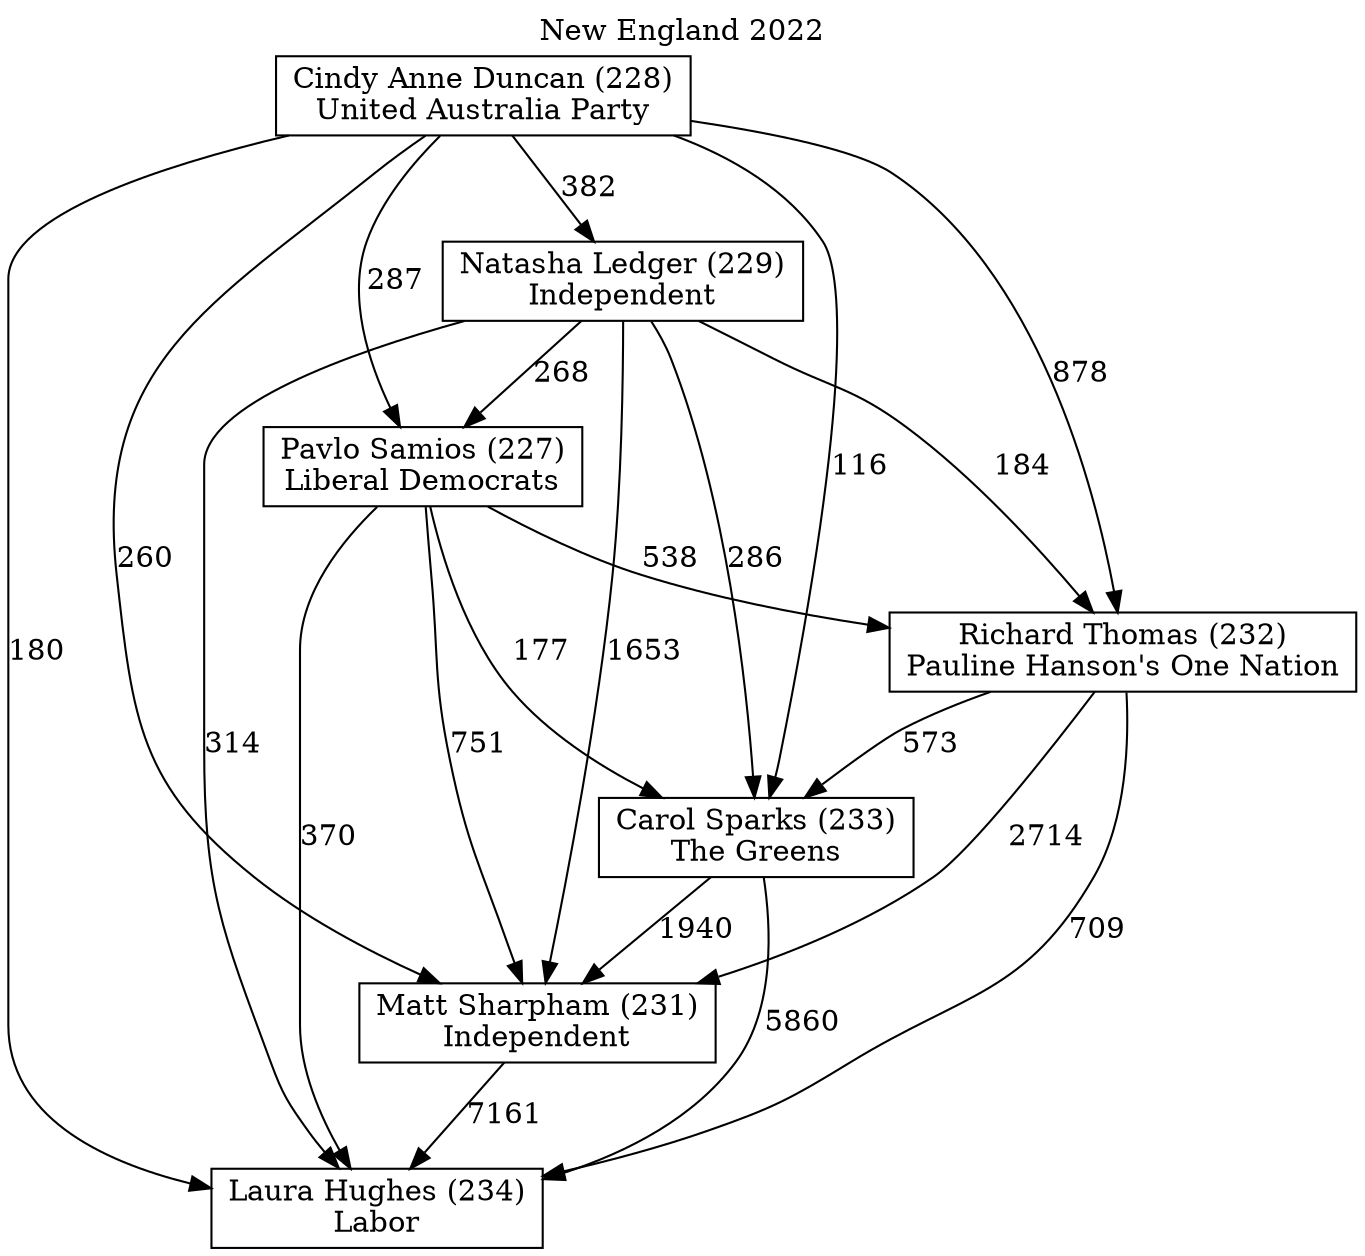 // House preference flow
digraph "Laura Hughes (234)_New England_2022" {
	graph [label="New England 2022" labelloc=t mclimit=10]
	node [shape=box]
	"Laura Hughes (234)" [label="Laura Hughes (234)
Labor"]
	"Matt Sharpham (231)" [label="Matt Sharpham (231)
Independent"]
	"Carol Sparks (233)" [label="Carol Sparks (233)
The Greens"]
	"Richard Thomas (232)" [label="Richard Thomas (232)
Pauline Hanson's One Nation"]
	"Pavlo Samios (227)" [label="Pavlo Samios (227)
Liberal Democrats"]
	"Natasha Ledger (229)" [label="Natasha Ledger (229)
Independent"]
	"Cindy Anne Duncan (228)" [label="Cindy Anne Duncan (228)
United Australia Party"]
	"Matt Sharpham (231)" -> "Laura Hughes (234)" [label=7161]
	"Carol Sparks (233)" -> "Matt Sharpham (231)" [label=1940]
	"Richard Thomas (232)" -> "Carol Sparks (233)" [label=573]
	"Pavlo Samios (227)" -> "Richard Thomas (232)" [label=538]
	"Natasha Ledger (229)" -> "Pavlo Samios (227)" [label=268]
	"Cindy Anne Duncan (228)" -> "Natasha Ledger (229)" [label=382]
	"Carol Sparks (233)" -> "Laura Hughes (234)" [label=5860]
	"Richard Thomas (232)" -> "Laura Hughes (234)" [label=709]
	"Pavlo Samios (227)" -> "Laura Hughes (234)" [label=370]
	"Natasha Ledger (229)" -> "Laura Hughes (234)" [label=314]
	"Cindy Anne Duncan (228)" -> "Laura Hughes (234)" [label=180]
	"Cindy Anne Duncan (228)" -> "Pavlo Samios (227)" [label=287]
	"Natasha Ledger (229)" -> "Richard Thomas (232)" [label=184]
	"Cindy Anne Duncan (228)" -> "Richard Thomas (232)" [label=878]
	"Pavlo Samios (227)" -> "Carol Sparks (233)" [label=177]
	"Natasha Ledger (229)" -> "Carol Sparks (233)" [label=286]
	"Cindy Anne Duncan (228)" -> "Carol Sparks (233)" [label=116]
	"Richard Thomas (232)" -> "Matt Sharpham (231)" [label=2714]
	"Pavlo Samios (227)" -> "Matt Sharpham (231)" [label=751]
	"Natasha Ledger (229)" -> "Matt Sharpham (231)" [label=1653]
	"Cindy Anne Duncan (228)" -> "Matt Sharpham (231)" [label=260]
}
